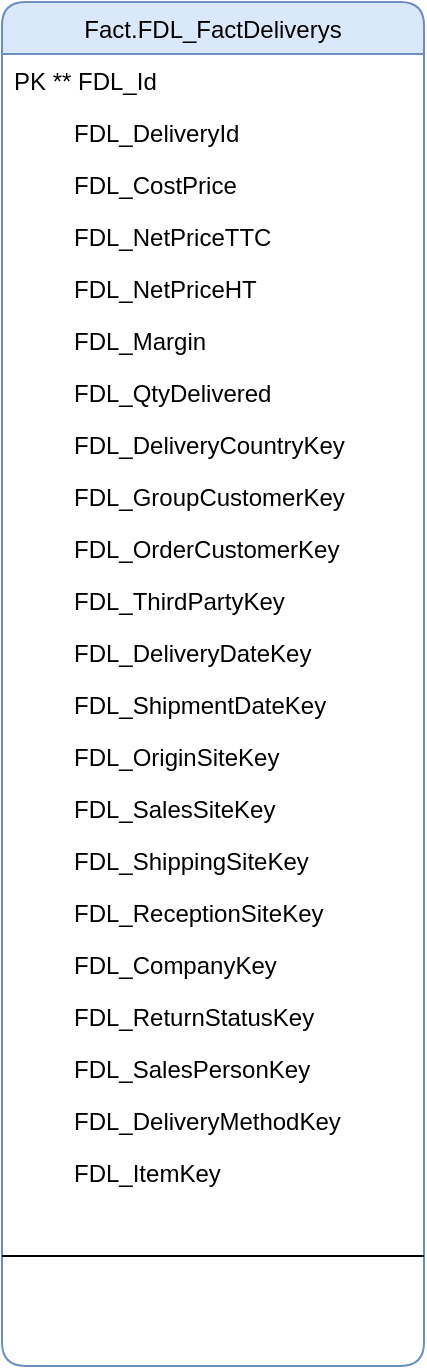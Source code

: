 <mxfile version="21.2.3" type="github">
  <diagram name="Page-1" id="GbNY6fpnbydSLhXUVNxI">
    <mxGraphModel dx="1100" dy="513" grid="1" gridSize="10" guides="1" tooltips="1" connect="1" arrows="1" fold="1" page="1" pageScale="1" pageWidth="1654" pageHeight="1169" math="0" shadow="0">
      <root>
        <mxCell id="0" />
        <mxCell id="1" parent="0" />
        <mxCell id="NVoE6GBqi2ldNxTh1baj-1" value="Fact.FDL_FactDeliverys" style="swimlane;fontStyle=0;align=center;verticalAlign=top;childLayout=stackLayout;horizontal=1;startSize=26;horizontalStack=0;resizeParent=1;resizeLast=0;collapsible=1;marginBottom=0;rounded=1;shadow=0;strokeWidth=1;fillColor=#dae8fc;strokeColor=#6c8ebf;" vertex="1" parent="1">
          <mxGeometry x="340" y="340" width="211" height="682" as="geometry">
            <mxRectangle x="550" y="140" width="160" height="26" as="alternateBounds" />
          </mxGeometry>
        </mxCell>
        <mxCell id="NVoE6GBqi2ldNxTh1baj-2" value="PK ** FDL_Id" style="text;align=left;verticalAlign=top;spacingLeft=4;spacingRight=4;overflow=hidden;rotatable=0;points=[[0,0.5],[1,0.5]];portConstraint=eastwest;" vertex="1" parent="NVoE6GBqi2ldNxTh1baj-1">
          <mxGeometry y="26" width="211" height="26" as="geometry" />
        </mxCell>
        <mxCell id="NVoE6GBqi2ldNxTh1baj-3" value="         FDL_DeliveryId" style="text;align=left;verticalAlign=top;spacingLeft=4;spacingRight=4;overflow=hidden;rotatable=0;points=[[0,0.5],[1,0.5]];portConstraint=eastwest;rounded=0;shadow=0;html=0;" vertex="1" parent="NVoE6GBqi2ldNxTh1baj-1">
          <mxGeometry y="52" width="211" height="26" as="geometry" />
        </mxCell>
        <mxCell id="NVoE6GBqi2ldNxTh1baj-4" value="         FDL_CostPrice   " style="text;align=left;verticalAlign=top;spacingLeft=4;spacingRight=4;overflow=hidden;rotatable=0;points=[[0,0.5],[1,0.5]];portConstraint=eastwest;rounded=0;shadow=0;html=0;" vertex="1" parent="NVoE6GBqi2ldNxTh1baj-1">
          <mxGeometry y="78" width="211" height="26" as="geometry" />
        </mxCell>
        <mxCell id="NVoE6GBqi2ldNxTh1baj-5" value="         FDL_NetPriceTTC  " style="text;align=left;verticalAlign=top;spacingLeft=4;spacingRight=4;overflow=hidden;rotatable=0;points=[[0,0.5],[1,0.5]];portConstraint=eastwest;rounded=0;shadow=0;html=0;" vertex="1" parent="NVoE6GBqi2ldNxTh1baj-1">
          <mxGeometry y="104" width="211" height="26" as="geometry" />
        </mxCell>
        <mxCell id="NVoE6GBqi2ldNxTh1baj-6" value="         FDL_NetPriceHT  " style="text;align=left;verticalAlign=top;spacingLeft=4;spacingRight=4;overflow=hidden;rotatable=0;points=[[0,0.5],[1,0.5]];portConstraint=eastwest;rounded=0;shadow=0;html=0;" vertex="1" parent="NVoE6GBqi2ldNxTh1baj-1">
          <mxGeometry y="130" width="211" height="26" as="geometry" />
        </mxCell>
        <mxCell id="NVoE6GBqi2ldNxTh1baj-7" value="         FDL_Margin  " style="text;align=left;verticalAlign=top;spacingLeft=4;spacingRight=4;overflow=hidden;rotatable=0;points=[[0,0.5],[1,0.5]];portConstraint=eastwest;rounded=0;shadow=0;html=0;" vertex="1" parent="NVoE6GBqi2ldNxTh1baj-1">
          <mxGeometry y="156" width="211" height="26" as="geometry" />
        </mxCell>
        <mxCell id="NVoE6GBqi2ldNxTh1baj-8" value="         FDL_QtyDelivered  " style="text;align=left;verticalAlign=top;spacingLeft=4;spacingRight=4;overflow=hidden;rotatable=0;points=[[0,0.5],[1,0.5]];portConstraint=eastwest;rounded=0;shadow=0;html=0;" vertex="1" parent="NVoE6GBqi2ldNxTh1baj-1">
          <mxGeometry y="182" width="211" height="26" as="geometry" />
        </mxCell>
        <mxCell id="NVoE6GBqi2ldNxTh1baj-9" value="         FDL_DeliveryCountryKey  " style="text;align=left;verticalAlign=top;spacingLeft=4;spacingRight=4;overflow=hidden;rotatable=0;points=[[0,0.5],[1,0.5]];portConstraint=eastwest;rounded=0;shadow=0;html=0;" vertex="1" parent="NVoE6GBqi2ldNxTh1baj-1">
          <mxGeometry y="208" width="211" height="26" as="geometry" />
        </mxCell>
        <mxCell id="NVoE6GBqi2ldNxTh1baj-10" value="         FDL_GroupCustomerKey  " style="text;align=left;verticalAlign=top;spacingLeft=4;spacingRight=4;overflow=hidden;rotatable=0;points=[[0,0.5],[1,0.5]];portConstraint=eastwest;rounded=0;shadow=0;html=0;" vertex="1" parent="NVoE6GBqi2ldNxTh1baj-1">
          <mxGeometry y="234" width="211" height="26" as="geometry" />
        </mxCell>
        <mxCell id="NVoE6GBqi2ldNxTh1baj-11" value="         FDL_OrderCustomerKey  " style="text;align=left;verticalAlign=top;spacingLeft=4;spacingRight=4;overflow=hidden;rotatable=0;points=[[0,0.5],[1,0.5]];portConstraint=eastwest;rounded=0;shadow=0;html=0;" vertex="1" parent="NVoE6GBqi2ldNxTh1baj-1">
          <mxGeometry y="260" width="211" height="26" as="geometry" />
        </mxCell>
        <mxCell id="NVoE6GBqi2ldNxTh1baj-12" value="         FDL_ThirdPartyKey  " style="text;align=left;verticalAlign=top;spacingLeft=4;spacingRight=4;overflow=hidden;rotatable=0;points=[[0,0.5],[1,0.5]];portConstraint=eastwest;rounded=0;shadow=0;html=0;" vertex="1" parent="NVoE6GBqi2ldNxTh1baj-1">
          <mxGeometry y="286" width="211" height="26" as="geometry" />
        </mxCell>
        <mxCell id="NVoE6GBqi2ldNxTh1baj-13" value="         FDL_DeliveryDateKey  " style="text;align=left;verticalAlign=top;spacingLeft=4;spacingRight=4;overflow=hidden;rotatable=0;points=[[0,0.5],[1,0.5]];portConstraint=eastwest;rounded=1;shadow=0;html=0;" vertex="1" parent="NVoE6GBqi2ldNxTh1baj-1">
          <mxGeometry y="312" width="211" height="26" as="geometry" />
        </mxCell>
        <mxCell id="NVoE6GBqi2ldNxTh1baj-14" value="         FDL_ShipmentDateKey  " style="text;align=left;verticalAlign=top;spacingLeft=4;spacingRight=4;overflow=hidden;rotatable=0;points=[[0,0.5],[1,0.5]];portConstraint=eastwest;rounded=1;shadow=0;html=0;" vertex="1" parent="NVoE6GBqi2ldNxTh1baj-1">
          <mxGeometry y="338" width="211" height="26" as="geometry" />
        </mxCell>
        <mxCell id="NVoE6GBqi2ldNxTh1baj-15" value="         FDL_OriginSiteKey&#xa;  " style="text;align=left;verticalAlign=top;spacingLeft=4;spacingRight=4;overflow=hidden;rotatable=0;points=[[0,0.5],[1,0.5]];portConstraint=eastwest;rounded=1;shadow=0;html=0;" vertex="1" parent="NVoE6GBqi2ldNxTh1baj-1">
          <mxGeometry y="364" width="211" height="26" as="geometry" />
        </mxCell>
        <mxCell id="NVoE6GBqi2ldNxTh1baj-16" value="         FDL_SalesSiteKey&#xa;  " style="text;align=left;verticalAlign=top;spacingLeft=4;spacingRight=4;overflow=hidden;rotatable=0;points=[[0,0.5],[1,0.5]];portConstraint=eastwest;rounded=1;shadow=0;html=0;" vertex="1" parent="NVoE6GBqi2ldNxTh1baj-1">
          <mxGeometry y="390" width="211" height="26" as="geometry" />
        </mxCell>
        <mxCell id="NVoE6GBqi2ldNxTh1baj-17" value="         FDL_ShippingSiteKey&#xa;  " style="text;align=left;verticalAlign=top;spacingLeft=4;spacingRight=4;overflow=hidden;rotatable=0;points=[[0,0.5],[1,0.5]];portConstraint=eastwest;rounded=1;shadow=0;html=0;" vertex="1" parent="NVoE6GBqi2ldNxTh1baj-1">
          <mxGeometry y="416" width="211" height="26" as="geometry" />
        </mxCell>
        <mxCell id="NVoE6GBqi2ldNxTh1baj-18" value="         FDL_ReceptionSiteKey&#xa;  " style="text;align=left;verticalAlign=top;spacingLeft=4;spacingRight=4;overflow=hidden;rotatable=0;points=[[0,0.5],[1,0.5]];portConstraint=eastwest;rounded=1;shadow=0;html=0;" vertex="1" parent="NVoE6GBqi2ldNxTh1baj-1">
          <mxGeometry y="442" width="211" height="26" as="geometry" />
        </mxCell>
        <mxCell id="NVoE6GBqi2ldNxTh1baj-19" value="         FDL_CompanyKey&#xa;  " style="text;align=left;verticalAlign=top;spacingLeft=4;spacingRight=4;overflow=hidden;rotatable=0;points=[[0,0.5],[1,0.5]];portConstraint=eastwest;rounded=1;shadow=0;html=0;" vertex="1" parent="NVoE6GBqi2ldNxTh1baj-1">
          <mxGeometry y="468" width="211" height="26" as="geometry" />
        </mxCell>
        <mxCell id="NVoE6GBqi2ldNxTh1baj-20" value="         FDL_ReturnStatusKey&#xa;  " style="text;align=left;verticalAlign=top;spacingLeft=4;spacingRight=4;overflow=hidden;rotatable=0;points=[[0,0.5],[1,0.5]];portConstraint=eastwest;rounded=1;shadow=0;html=0;" vertex="1" parent="NVoE6GBqi2ldNxTh1baj-1">
          <mxGeometry y="494" width="211" height="26" as="geometry" />
        </mxCell>
        <mxCell id="NVoE6GBqi2ldNxTh1baj-21" value="         FDL_SalesPersonKey&#xa;  " style="text;align=left;verticalAlign=top;spacingLeft=4;spacingRight=4;overflow=hidden;rotatable=0;points=[[0,0.5],[1,0.5]];portConstraint=eastwest;rounded=1;shadow=0;html=0;" vertex="1" parent="NVoE6GBqi2ldNxTh1baj-1">
          <mxGeometry y="520" width="211" height="26" as="geometry" />
        </mxCell>
        <mxCell id="NVoE6GBqi2ldNxTh1baj-22" value="         FDL_DeliveryMethodKey&#xa;  " style="text;align=left;verticalAlign=top;spacingLeft=4;spacingRight=4;overflow=hidden;rotatable=0;points=[[0,0.5],[1,0.5]];portConstraint=eastwest;rounded=1;shadow=0;html=0;" vertex="1" parent="NVoE6GBqi2ldNxTh1baj-1">
          <mxGeometry y="546" width="211" height="26" as="geometry" />
        </mxCell>
        <mxCell id="NVoE6GBqi2ldNxTh1baj-23" value="         FDL_ItemKey " style="text;align=left;verticalAlign=top;spacingLeft=4;spacingRight=4;overflow=hidden;rotatable=0;points=[[0,0.5],[1,0.5]];portConstraint=eastwest;rounded=0;shadow=0;html=0;" vertex="1" parent="NVoE6GBqi2ldNxTh1baj-1">
          <mxGeometry y="572" width="211" height="26" as="geometry" />
        </mxCell>
        <mxCell id="NVoE6GBqi2ldNxTh1baj-24" value="" style="line;html=1;strokeWidth=1;align=left;verticalAlign=middle;spacingTop=-1;spacingLeft=3;spacingRight=3;rotatable=0;labelPosition=right;points=[];portConstraint=eastwest;" vertex="1" parent="NVoE6GBqi2ldNxTh1baj-1">
          <mxGeometry y="598" width="211" height="58" as="geometry" />
        </mxCell>
      </root>
    </mxGraphModel>
  </diagram>
</mxfile>
